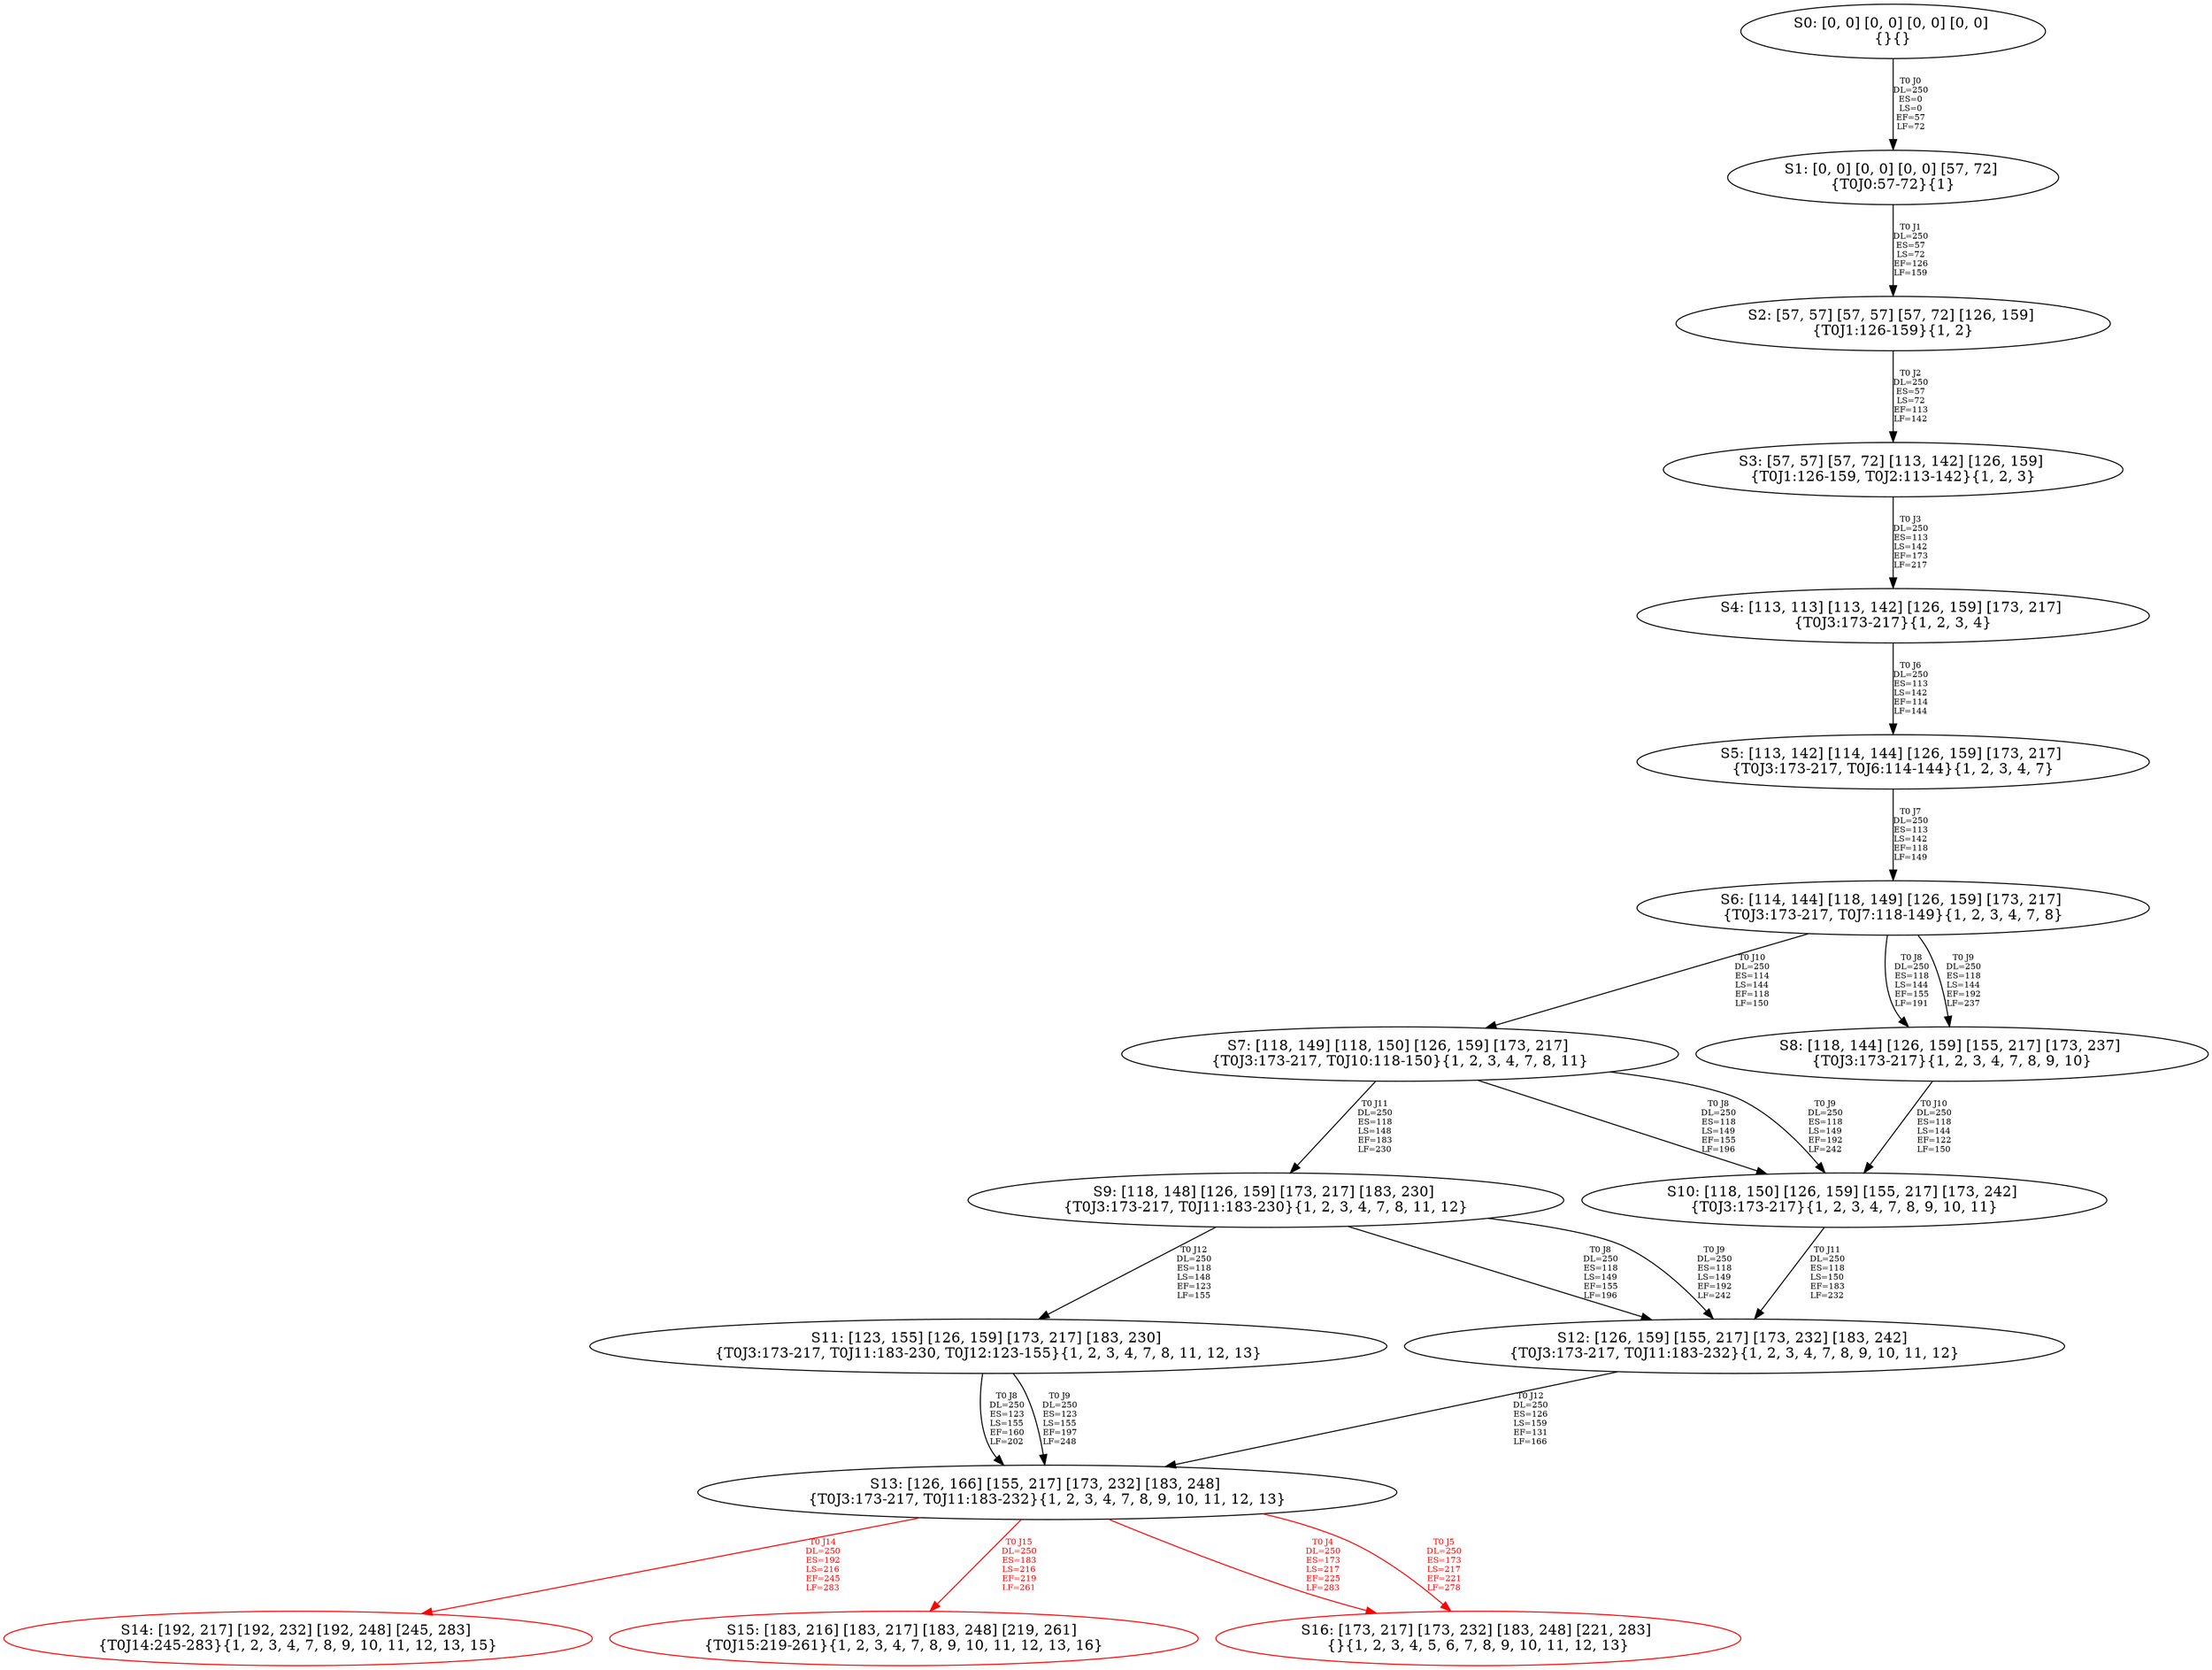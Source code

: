 digraph {
	S0[label="S0: [0, 0] [0, 0] [0, 0] [0, 0] \n{}{}"];
	S1[label="S1: [0, 0] [0, 0] [0, 0] [57, 72] \n{T0J0:57-72}{1}"];
	S2[label="S2: [57, 57] [57, 57] [57, 72] [126, 159] \n{T0J1:126-159}{1, 2}"];
	S3[label="S3: [57, 57] [57, 72] [113, 142] [126, 159] \n{T0J1:126-159, T0J2:113-142}{1, 2, 3}"];
	S4[label="S4: [113, 113] [113, 142] [126, 159] [173, 217] \n{T0J3:173-217}{1, 2, 3, 4}"];
	S5[label="S5: [113, 142] [114, 144] [126, 159] [173, 217] \n{T0J3:173-217, T0J6:114-144}{1, 2, 3, 4, 7}"];
	S6[label="S6: [114, 144] [118, 149] [126, 159] [173, 217] \n{T0J3:173-217, T0J7:118-149}{1, 2, 3, 4, 7, 8}"];
	S7[label="S7: [118, 149] [118, 150] [126, 159] [173, 217] \n{T0J3:173-217, T0J10:118-150}{1, 2, 3, 4, 7, 8, 11}"];
	S8[label="S8: [118, 144] [126, 159] [155, 217] [173, 237] \n{T0J3:173-217}{1, 2, 3, 4, 7, 8, 9, 10}"];
	S9[label="S9: [118, 148] [126, 159] [173, 217] [183, 230] \n{T0J3:173-217, T0J11:183-230}{1, 2, 3, 4, 7, 8, 11, 12}"];
	S10[label="S10: [118, 150] [126, 159] [155, 217] [173, 242] \n{T0J3:173-217}{1, 2, 3, 4, 7, 8, 9, 10, 11}"];
	S11[label="S11: [123, 155] [126, 159] [173, 217] [183, 230] \n{T0J3:173-217, T0J11:183-230, T0J12:123-155}{1, 2, 3, 4, 7, 8, 11, 12, 13}"];
	S12[label="S12: [126, 159] [155, 217] [173, 232] [183, 242] \n{T0J3:173-217, T0J11:183-232}{1, 2, 3, 4, 7, 8, 9, 10, 11, 12}"];
	S13[label="S13: [126, 166] [155, 217] [173, 232] [183, 248] \n{T0J3:173-217, T0J11:183-232}{1, 2, 3, 4, 7, 8, 9, 10, 11, 12, 13}"];
	S14[label="S14: [192, 217] [192, 232] [192, 248] [245, 283] \n{T0J14:245-283}{1, 2, 3, 4, 7, 8, 9, 10, 11, 12, 13, 15}"];
	S15[label="S15: [183, 216] [183, 217] [183, 248] [219, 261] \n{T0J15:219-261}{1, 2, 3, 4, 7, 8, 9, 10, 11, 12, 13, 16}"];
	S16[label="S16: [173, 217] [173, 232] [183, 248] [221, 283] \n{}{1, 2, 3, 4, 5, 6, 7, 8, 9, 10, 11, 12, 13}"];
	S0 -> S1[label="T0 J0\nDL=250\nES=0\nLS=0\nEF=57\nLF=72",fontsize=8];
	S1 -> S2[label="T0 J1\nDL=250\nES=57\nLS=72\nEF=126\nLF=159",fontsize=8];
	S2 -> S3[label="T0 J2\nDL=250\nES=57\nLS=72\nEF=113\nLF=142",fontsize=8];
	S3 -> S4[label="T0 J3\nDL=250\nES=113\nLS=142\nEF=173\nLF=217",fontsize=8];
	S4 -> S5[label="T0 J6\nDL=250\nES=113\nLS=142\nEF=114\nLF=144",fontsize=8];
	S5 -> S6[label="T0 J7\nDL=250\nES=113\nLS=142\nEF=118\nLF=149",fontsize=8];
	S6 -> S8[label="T0 J8\nDL=250\nES=118\nLS=144\nEF=155\nLF=191",fontsize=8];
	S6 -> S8[label="T0 J9\nDL=250\nES=118\nLS=144\nEF=192\nLF=237",fontsize=8];
	S6 -> S7[label="T0 J10\nDL=250\nES=114\nLS=144\nEF=118\nLF=150",fontsize=8];
	S7 -> S10[label="T0 J8\nDL=250\nES=118\nLS=149\nEF=155\nLF=196",fontsize=8];
	S7 -> S10[label="T0 J9\nDL=250\nES=118\nLS=149\nEF=192\nLF=242",fontsize=8];
	S7 -> S9[label="T0 J11\nDL=250\nES=118\nLS=148\nEF=183\nLF=230",fontsize=8];
	S8 -> S10[label="T0 J10\nDL=250\nES=118\nLS=144\nEF=122\nLF=150",fontsize=8];
	S9 -> S12[label="T0 J8\nDL=250\nES=118\nLS=149\nEF=155\nLF=196",fontsize=8];
	S9 -> S12[label="T0 J9\nDL=250\nES=118\nLS=149\nEF=192\nLF=242",fontsize=8];
	S9 -> S11[label="T0 J12\nDL=250\nES=118\nLS=148\nEF=123\nLF=155",fontsize=8];
	S10 -> S12[label="T0 J11\nDL=250\nES=118\nLS=150\nEF=183\nLF=232",fontsize=8];
	S11 -> S13[label="T0 J8\nDL=250\nES=123\nLS=155\nEF=160\nLF=202",fontsize=8];
	S11 -> S13[label="T0 J9\nDL=250\nES=123\nLS=155\nEF=197\nLF=248",fontsize=8];
	S12 -> S13[label="T0 J12\nDL=250\nES=126\nLS=159\nEF=131\nLF=166",fontsize=8];
	S13 -> S16[label="T0 J4\nDL=250\nES=173\nLS=217\nEF=225\nLF=283",color=Red,fontcolor=Red,fontsize=8];
S16[color=Red];
	S13 -> S16[label="T0 J5\nDL=250\nES=173\nLS=217\nEF=221\nLF=278",color=Red,fontcolor=Red,fontsize=8];
S16[color=Red];
	S13 -> S14[label="T0 J14\nDL=250\nES=192\nLS=216\nEF=245\nLF=283",color=Red,fontcolor=Red,fontsize=8];
S14[color=Red];
	S13 -> S15[label="T0 J15\nDL=250\nES=183\nLS=216\nEF=219\nLF=261",color=Red,fontcolor=Red,fontsize=8];
S15[color=Red];
}
